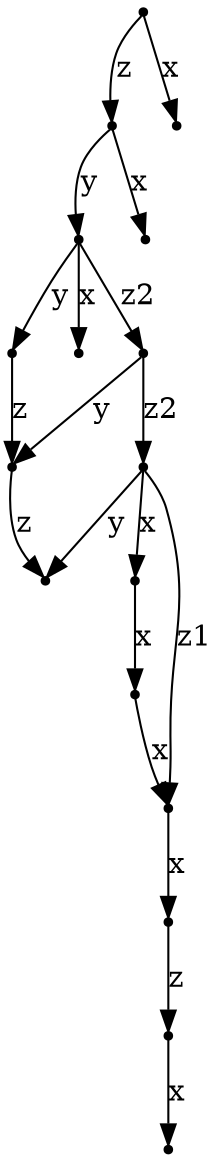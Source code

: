 digraph H {
"Gv1" [shape=point];
"Gv1" -> "Gv8" [label="y"];
"Gv1" -> "Gv6" [label="x"];
"Gv1" -> "Gv7" [label="z2"];
"Gv2" [shape=point];
"Gv2" -> "Gv1" [label="y"];
"Gv2" -> "Gv5" [label="x"];
"Gv3" [shape=point];
"Gv3" -> "Gv4" [label="x"];
"Gv3" -> "Gv2" [label="z"];
"Gv4" [shape=point];
"Gv5" [shape=point];
"Gv6" [shape=point];
"Gv7" [shape=point];
"Gv7" -> "Gv9" [label="y"];
"Gv7" -> "Gv11" [label="z2"];
"Gv8" [shape=point];
"Gv8" -> "Gv9" [label="z"];
"Gv9" [shape=point];
"Gv9" -> "Gv10" [label="z"];
"Gv10" [shape=point];
"Gv11" [shape=point];
"Gv11" -> "Gv10" [label="y"];
"Gv11" -> "Gv12" [label="x"];
"Gv11" -> "Gv14" [label="z1"];
"Gv12" [shape=point];
"Gv12" -> "Gv13" [label="x"];
"Gv13" [shape=point];
"Gv13" -> "Gv14" [label="x"];
"Gv14" [shape=point];
"Gv14" -> "Gv15" [label="x"];
"Gv15" [shape=point];
"Gv15" -> "Gv16" [label="z"];
"Gv16" [shape=point];
"Gv16" -> "Gv17" [label="x"];
"Gv17" [shape=point];
}
